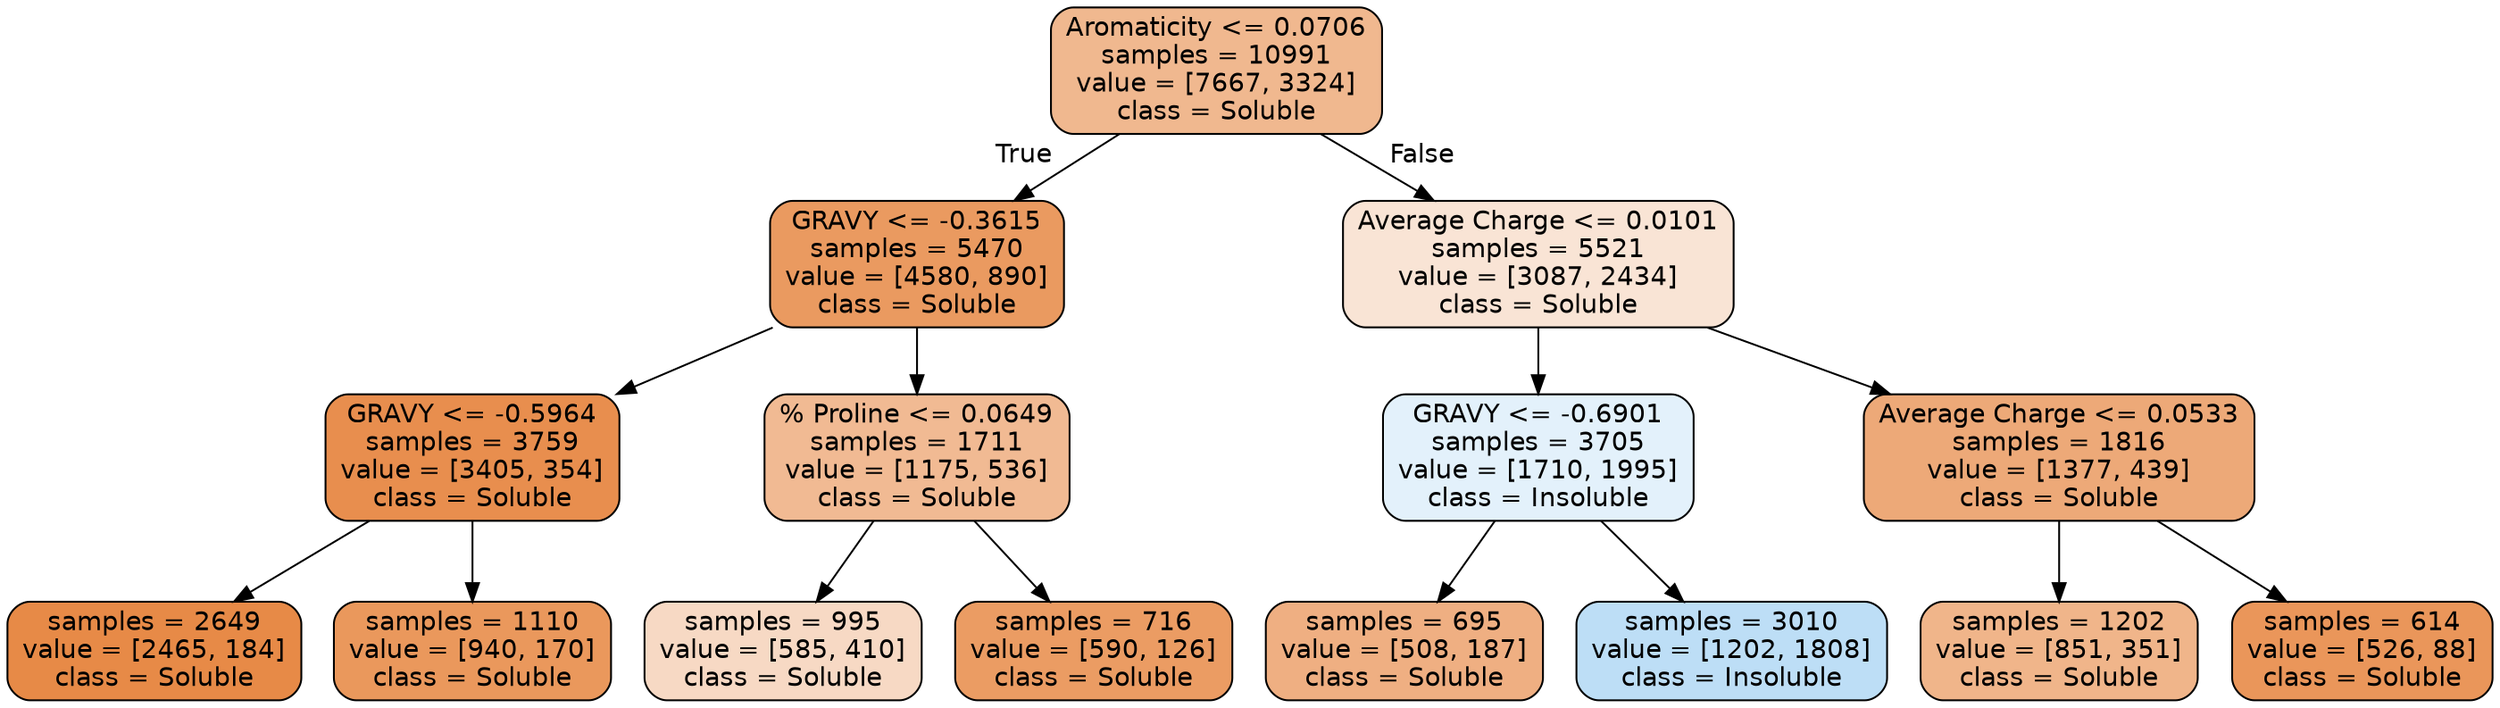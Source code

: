 digraph Tree {
node [shape=box, style="filled, rounded", color="black", fontname=helvetica] ;
graph [ranksep=equally, splines=polyline] ;
edge [fontname=helvetica] ;
0 [label="Aromaticity <= 0.0706\nsamples = 10991\nvalue = [7667, 3324]\nclass = Soluble", fillcolor="#e5813990"] ;
1 [label="GRAVY <= -0.3615\nsamples = 5470\nvalue = [4580, 890]\nclass = Soluble", fillcolor="#e58139cd"] ;
0 -> 1 [labeldistance=2.5, labelangle=45, headlabel="True"] ;
2 [label="GRAVY <= -0.5964\nsamples = 3759\nvalue = [3405, 354]\nclass = Soluble", fillcolor="#e58139e4"] ;
1 -> 2 ;
3 [label="samples = 2649\nvalue = [2465, 184]\nclass = Soluble", fillcolor="#e58139ec"] ;
2 -> 3 ;
4 [label="samples = 1110\nvalue = [940, 170]\nclass = Soluble", fillcolor="#e58139d1"] ;
2 -> 4 ;
5 [label="% Proline <= 0.0649\nsamples = 1711\nvalue = [1175, 536]\nclass = Soluble", fillcolor="#e581398b"] ;
1 -> 5 ;
6 [label="samples = 995\nvalue = [585, 410]\nclass = Soluble", fillcolor="#e581394c"] ;
5 -> 6 ;
7 [label="samples = 716\nvalue = [590, 126]\nclass = Soluble", fillcolor="#e58139c9"] ;
5 -> 7 ;
8 [label="Average Charge <= 0.0101\nsamples = 5521\nvalue = [3087, 2434]\nclass = Soluble", fillcolor="#e5813936"] ;
0 -> 8 [labeldistance=2.5, labelangle=-45, headlabel="False"] ;
9 [label="GRAVY <= -0.6901\nsamples = 3705\nvalue = [1710, 1995]\nclass = Insoluble", fillcolor="#399de524"] ;
8 -> 9 ;
10 [label="samples = 695\nvalue = [508, 187]\nclass = Soluble", fillcolor="#e58139a1"] ;
9 -> 10 ;
11 [label="samples = 3010\nvalue = [1202, 1808]\nclass = Insoluble", fillcolor="#399de555"] ;
9 -> 11 ;
12 [label="Average Charge <= 0.0533\nsamples = 1816\nvalue = [1377, 439]\nclass = Soluble", fillcolor="#e58139ae"] ;
8 -> 12 ;
13 [label="samples = 1202\nvalue = [851, 351]\nclass = Soluble", fillcolor="#e5813996"] ;
12 -> 13 ;
14 [label="samples = 614\nvalue = [526, 88]\nclass = Soluble", fillcolor="#e58139d4"] ;
12 -> 14 ;
{rank=same ; 0} ;
{rank=same ; 1; 8} ;
{rank=same ; 2; 5; 9; 12} ;
{rank=same ; 3; 4; 6; 7; 10; 11; 13; 14} ;
}